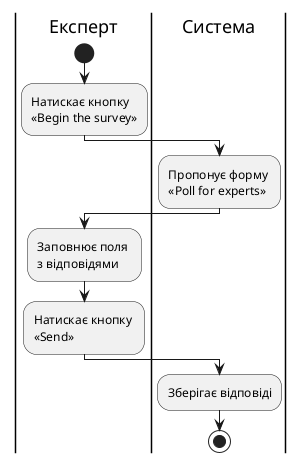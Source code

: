 @startuml

  |Експерт|
  start
  :Натискає кнопку \n«Begin the survey»;
  |Система|
  :Пропонує форму \n«Poll for experts»;
  |Експерт|
  :Заповнює поля \nз відповідями;
  |Експерт|
  :Натискає кнопку \n«Send»;
  |Система|
  :Зберігає відповіді;
  
  stop

@enduml
